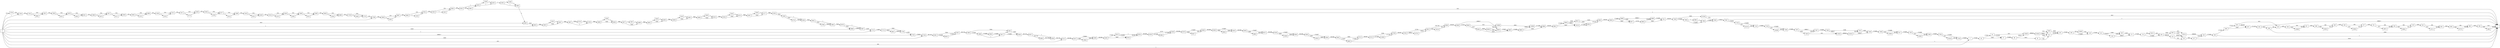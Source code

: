 digraph {
	graph [rankdir=LR]
	node [shape=rectangle]
	2 -> 36 [label=275491]
	36 -> 54 [label=273651]
	36 -> 57 [label=1840]
	54 -> 57 [label=272828]
	54 -> 10439 [label=823]
	57 -> 69 [label=274668]
	69 -> 81 [label=5851]
	69 -> 10439 [label=268817]
	81 -> 93 [label=582]
	81 -> 7567 [label=5269]
	93 -> 102 [label=269399]
	102 -> 108 [label=275491]
	108 -> 129 [label=274668]
	108 -> 10482 [label=823]
	129 -> 141 [label=275491]
	141 -> 150 [label=270222]
	141 -> 162 [label=5269]
	150 -> 162 [label=1405]
	150 -> 171 [label=268817]
	162 -> 171 [label=6674]
	171 -> 174 [label=275491]
	174 -> 204 [label=274668]
	174 -> 10511 [label=823]
	204 -> 222 [label=269399]
	204 -> 7607 [label=6092]
	222 -> 225 [label=582]
	222 -> 10514 [label=268817]
	225 -> 227 [label=5851]
	227 -> 1 [label=3428]
	227 -> 243 [label=2423]
	243 -> 265 [label=272063]
	265 -> 266 [label=272062]
	265 -> 1 [label=1]
	266 -> 281 [label=270222]
	266 -> 287 [label=1840]
	281 -> 287 [label=269399]
	281 -> 316 [label=823]
	287 -> 292 [label=271239]
	292 -> 1 [label=268817]
	292 -> 298 [label=2422]
	298 -> 1 [label=1840]
	298 -> 316 [label=582]
	316 -> 326 [label=1405]
	326 -> 351 [label=582]
	326 -> 10589 [label=823]
	351 -> 366 [label=1405]
	366 -> 403 [label=582]
	366 -> 10625 [label=823]
	403 -> 456 [label=1405]
	456 -> 477 [label=582]
	456 -> 10645 [label=823]
	477 -> 531 [label=1405]
	531 -> 558 [label=582]
	531 -> 10671 [label=823]
	558 -> 579 [label=582]
	558 -> 10691 [label=823]
	579 -> 613 [label=1405]
	613 -> 634 [label=582]
	613 -> 10711 [label=823]
	634 -> 639 [label=1405]
	639 -> 660 [label=582]
	639 -> 10731 [label=823]
	660 -> 664 [label=1405]
	664 -> 1 [label=823]
	664 -> 1982 [label=582]
	1982 -> 1 [label=582]
	2759 -> 2760 [label=324]
	2760 -> 2792 [label=325]
	2792 -> 2822 [label=324]
	2792 -> 3992 [label=1]
	2822 -> 2858 [label=325]
	2858 -> 2879 [label=324]
	2858 -> 4012 [label=1]
	2879 -> 2921 [label=324]
	2879 -> 4053 [label=1]
	2921 -> 2996 [label=325]
	2996 -> 3017 [label=324]
	2996 -> 4073 [label=1]
	3017 -> 3056 [label=324]
	3017 -> 4111 [label=1]
	3056 -> 3065 [label=325]
	3065 -> 3086 [label=324]
	3065 -> 4131 [label=1]
	3086 -> 3188 [label=325]
	3188 -> 3212 [label=324]
	3188 -> 4154 [label=1]
	3212 -> 3317 [label=325]
	3317 -> 3338 [label=324]
	3317 -> 4174 [label=1]
	3338 -> 3356 [label=325]
	3356 -> 3377 [label=324]
	3356 -> 4194 [label=1]
	3377 -> 3398 [label=324]
	3377 -> 4214 [label=1]
	3398 -> 3419 [label=325]
	3419 -> 3458 [label=324]
	3419 -> 4252 [label=1]
	3458 -> 3524 [label=325]
	3524 -> 3548 [label=324]
	3524 -> 4275 [label=1]
	3548 -> 3569 [label=324]
	3548 -> 4295 [label=1]
	3569 -> 3590 [label=324]
	3569 -> 4315 [label=1]
	3590 -> 3659 [label=325]
	3659 -> 3689 [label=324]
	3659 -> 4344 [label=1]
	3689 -> 3749 [label=325]
	3749 -> 3770 [label=324]
	3749 -> 4364 [label=1]
	3770 -> 3786 [label=325]
	3786 -> 3848 [label=326]
	3848 -> 3887 [label=325]
	3848 -> 4402 [label=1]
	3887 -> 3893 [label=326]
	3893 -> 3914 [label=325]
	3893 -> 5220 [label=1]
	3914 -> 3923 [label=326]
	3923 -> 3944 [label=325]
	3923 -> 4422 [label=1]
	3944 -> 3953 [label=326]
	3953 -> 3962 [label=325]
	3953 -> 4434 [label=1]
	3962 -> 1 [label=324]
	3962 -> 4434 [label=1]
	3992 -> 2822 [label=1]
	4012 -> 2879 [label=1]
	4053 -> 2921 [label=1]
	4073 -> 3017 [label=1]
	4111 -> 3056 [label=1]
	4131 -> 3086 [label=1]
	4154 -> 3212 [label=1]
	4174 -> 3338 [label=1]
	4194 -> 3377 [label=1]
	4214 -> 3398 [label=1]
	4252 -> 3458 [label=1]
	4275 -> 3548 [label=1]
	4295 -> 3569 [label=1]
	4315 -> 3590 [label=1]
	4344 -> 3689 [label=1]
	4364 -> 3770 [label=1]
	4402 -> 3887 [label=1]
	4422 -> 3944 [label=1]
	4434 -> 4455 [label=1]
	4434 -> 5260 [label=1]
	4455 -> 4582 [label=2]
	4582 -> 4602 [label=1]
	4582 -> 5280 [label=1]
	4602 -> 4605 [label=2]
	4605 -> 4624 [label=7659]
	4624 -> 4632 [label=7660]
	4632 -> 4647 [label=7659]
	4632 -> 5295 [label=1]
	4647 -> 4687 [label=7660]
	4687 -> 4708 [label=2]
	4687 -> 9733 [label=7658]
	4708 -> 4806 [label=7660]
	4806 -> 4858 [label=7659]
	4806 -> 5346 [label=1]
	4858 -> 4877 [label=7660]
	4877 -> 4899 [label=7659]
	4877 -> 5367 [label=1]
	4899 -> 4903 [label=7660]
	4903 -> 4930 [label=7659]
	4903 -> 5393 [label=1]
	4930 -> 4936 [label=7660]
	4936 -> 4962 [label=7659]
	4936 -> 5418 [label=1]
	4962 -> 4964 [label=7660]
	4964 -> 5010 [label=7659]
	4964 -> 5463 [label=1]
	5010 -> 5034 [label=7660]
	5034 -> 5074 [label=7659]
	5034 -> 5503 [label=1]
	5074 -> 5097 [label=7660]
	5097 -> 5177 [label=7659]
	5097 -> 5583 [label=1]
	5177 -> 5200 [label=7660]
	5200 -> 1 [label=1]
	5200 -> 5595 [label=7659]
	5220 -> 3914 [label=1]
	5260 -> 4455 [label=1]
	5280 -> 4602 [label=1]
	5295 -> 4647 [label=1]
	5346 -> 4858 [label=1]
	5367 -> 4899 [label=1]
	5393 -> 4930 [label=1]
	5418 -> 4962 [label=1]
	5463 -> 5010 [label=1]
	5503 -> 5074 [label=1]
	5583 -> 5177 [label=1]
	5595 -> 5639 [label=1]
	5595 -> 9776 [label=7658]
	5639 -> 5642 [label=7659]
	5642 -> 5663 [label=1]
	5642 -> 9796 [label=7658]
	5663 -> 5676 [label=7659]
	5676 -> 5697 [label=1]
	5676 -> 9698 [label=7658]
	5697 -> 5713 [label=11087]
	5713 -> 5714 [label=11088]
	5714 -> 5736 [label=7659]
	5714 -> 9631 [label=3429]
	5736 -> 5740 [label=11088]
	5740 -> 5746 [label=279905]
	5746 -> 5801 [label=281745]
	5801 -> 5822 [label=7659]
	5801 -> 6625 [label=274086]
	5822 -> 5893 [label=281745]
	5893 -> 5896 [label=274087]
	5893 -> 5931 [label=7658]
	5896 -> 5917 [label=1]
	5896 -> 6645 [label=274086]
	5917 -> 5931 [label=1]
	5917 -> 5938 [label=274086]
	5931 -> 5938 [label=7659]
	5938 -> 6037 [label=281745]
	6037 -> 6058 [label=1]
	6037 -> 6685 [label=281744]
	6058 -> 6112 [label=281745]
	6112 -> 6247 [label=282568]
	6247 -> 6268 [label=279905]
	6247 -> 10942 [label=2663]
	6268 -> 6295 [label=282568]
	6295 -> 6313 [label=274087]
	6295 -> 6703 [label=8481]
	6313 -> 6334 [label=1]
	6313 -> 6703 [label=274086]
	6334 -> 6338 [label=282568]
	6338 -> 6359 [label=5270]
	6338 -> 9892 [label=277298]
	6359 -> 6370 [label=282568]
	6370 -> 6406 [label=274087]
	6370 -> 9927 [label=8481]
	6406 -> 6409 [label=282568]
	6409 -> 6433 [label=274087]
	6409 -> 9950 [label=8481]
	6433 -> 6436 [label=282568]
	6436 -> 6472 [label=274087]
	6436 -> 9985 [label=8481]
	6472 -> 6539 [label=282568]
	6539 -> 6560 [label=274087]
	6539 -> 10005 [label=8481]
	6560 -> 6563 [label=282568]
	6563 -> 6584 [label=274087]
	6563 -> 10025 [label=8481]
	6584 -> 6592 [label=282568]
	6592 -> 6605 [label=274087]
	6592 -> 6713 [label=8481]
	6605 -> 1 [label=1]
	6605 -> 6713 [label=274086]
	6625 -> 5822 [label=274086]
	6645 -> 5917 [label=274086]
	6685 -> 6058 [label=281744]
	6703 -> 6334 [label=282567]
	6713 -> 6725 [label=282567]
	6725 -> 6746 [label=5269]
	6725 -> 10065 [label=277298]
	6746 -> 6794 [label=282567]
	6794 -> 6815 [label=13750]
	6794 -> 10751 [label=268817]
	6815 -> 6836 [label=281744]
	6815 -> 10214 [label=823]
	6836 -> 6838 [label=282567]
	6838 -> 6840 [label=13750]
	6838 -> 6859 [label=268817]
	6840 -> 6842 [label=12927]
	6840 -> 10080 [label=823]
	6842 -> 6846 [label=9498]
	6842 -> 6863 [label=3429]
	6846 -> 6859 [label=1840]
	6846 -> 10080 [label=7658]
	6859 -> 6863 [label=270657]
	6863 -> 6865 [label=274086]
	6865 -> 6886 [label=5269]
	6865 -> 10086 [label=268817]
	6886 -> 6901 [label=282567]
	6901 -> 6904 [label=274086]
	6901 -> 10125 [label=8481]
	6904 -> 6912 [label=5269]
	6904 -> 10125 [label=268817]
	6912 -> 6925 [label=1840]
	6912 -> 6933 [label=3429]
	6925 -> 6933 [label=279138]
	6933 -> 6956 [label=282567]
	6956 -> 6966 [label=274086]
	6956 -> 6977 [label=8481]
	6966 -> 6977 [label=5269]
	6966 -> 6996 [label=268817]
	6977 -> 6983 [label=13750]
	6983 -> 6996 [label=5269]
	6983 -> 7011 [label=8481]
	6996 -> 7011 [label=274086]
	7011 -> 7048 [label=282567]
	7048 -> 7063 [label=274086]
	7048 -> 10194 [label=8481]
	7063 -> 7084 [label=274085]
	7063 -> 9691 [label=1]
	7084 -> 7085 [label=274086]
	7085 -> 7087 [label=274910]
	7087 -> 1 [label=1]
	7087 -> 7134 [label=274909]
	7134 -> 7155 [label=274086]
	7134 -> 10270 [label=823]
	7155 -> 7216 [label=274909]
	7216 -> 7246 [label=274086]
	7216 -> 10299 [label=823]
	7246 -> 7267 [label=274909]
	7267 -> 7285 [label=6092]
	7267 -> 7297 [label=268817]
	7285 -> 7297 [label=5269]
	7285 -> 10320 [label=823]
	7297 -> 7300 [label=274086]
	7300 -> 7321 [label=5269]
	7300 -> 10320 [label=268817]
	7321 -> 7348 [label=6092]
	7348 -> 7390 [label=274909]
	7390 -> 7417 [label=274086]
	7390 -> 10360 [label=823]
	7417 -> 7453 [label=274909]
	7453 -> 7489 [label=274086]
	7453 -> 10395 [label=823]
	7489 -> 7504 [label=274909]
	7504 -> 7528 [label=274086]
	7504 -> 10418 [label=823]
	7528 -> 2 [label=274909]
	7567 -> 102 [label=6092]
	7607 -> 225 [label=5269]
	7607 -> 10514 [label=823]
	9631 -> 5736 [label=3429]
	9691 -> 7084 [label=1]
	9698 -> 5697 [label=11086]
	9733 -> 4708 [label=7658]
	9776 -> 5639 [label=7658]
	9796 -> 5663 [label=7658]
	9892 -> 6359 [label=277298]
	9927 -> 6406 [label=8481]
	9950 -> 6433 [label=8481]
	9985 -> 6472 [label=8481]
	10005 -> 6560 [label=8481]
	10025 -> 6584 [label=8481]
	10065 -> 6746 [label=277298]
	10080 -> 10086 [label=8481]
	10086 -> 6886 [label=277298]
	10125 -> 6925 [label=277298]
	10194 -> 1 [label=7657]
	10194 -> 7085 [label=824]
	10214 -> 6836 [label=823]
	10270 -> 7155 [label=823]
	10299 -> 7246 [label=823]
	10320 -> 10332 [label=269640]
	10332 -> 7321 [label=823]
	10332 -> 7348 [label=268817]
	10360 -> 7417 [label=823]
	10395 -> 7489 [label=823]
	10418 -> 7528 [label=823]
	10439 -> 10442 [label=269640]
	10442 -> 7567 [label=823]
	10442 -> 93 [label=268817]
	10482 -> 129 [label=823]
	10511 -> 204 [label=823]
	10514 -> 243 [label=269640]
	10589 -> 351 [label=823]
	10625 -> 403 [label=823]
	10645 -> 477 [label=823]
	10671 -> 558 [label=823]
	10691 -> 579 [label=823]
	10711 -> 634 [label=823]
	10731 -> 660 [label=823]
	10751 -> 6815 [label=268817]
	10942 -> 6268 [label=2663]
	0 -> 2 [label=582]
	0 -> 2760 [label=1]
	0 -> 3786 [label=1]
	0 -> 5746 [label=1840]
	0 -> 5713 [label=1]
	0 -> 4605 [label=7657]
	0 -> 6112 [label=823]
	0 -> 4624 [label=1]
	0 -> 5740 [label=268817]
	0 -> 2759 [label=324]
	0 -> 1 [label=1]
	0 -> 9698 [label=3428]
}
